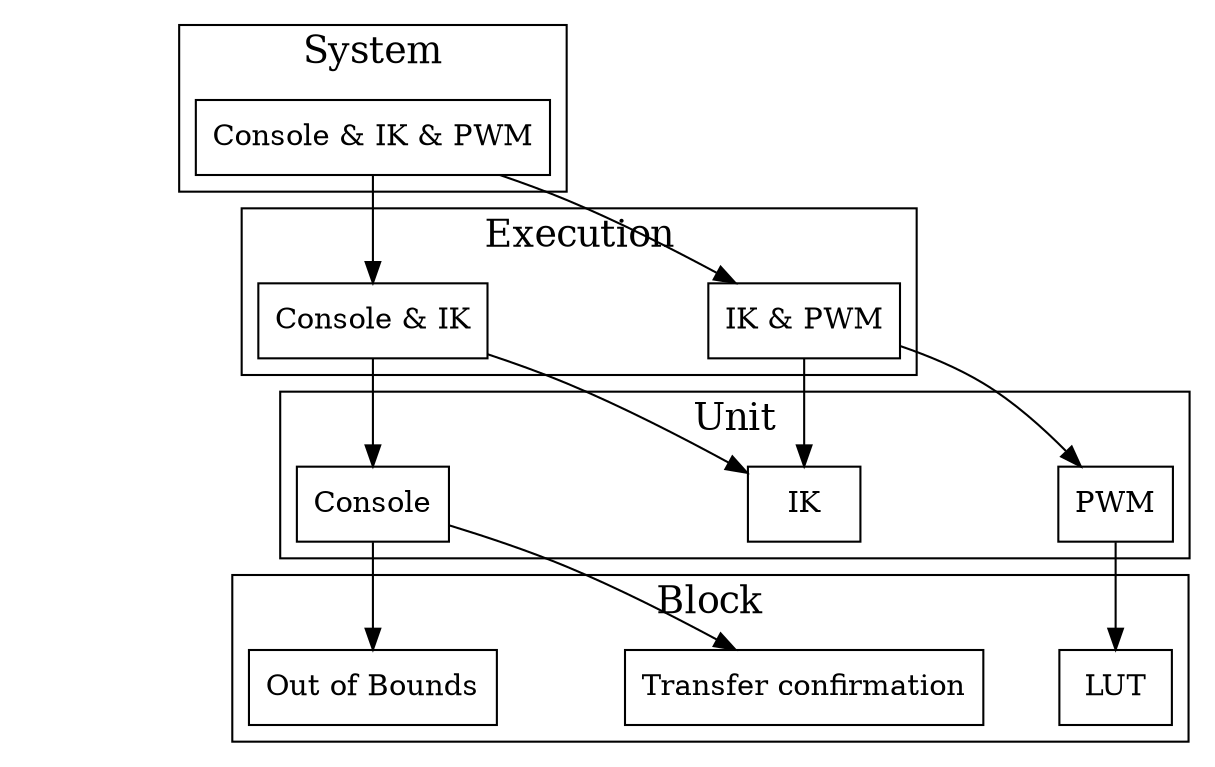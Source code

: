 digraph Testing_Plan {
    rankdir="LR";
    node[shape=box, fontsize=14];
    fontsize=18;
    labeljust="c";

    edge[style=invis, fontsize=12];

    { rank=same;
        0 [style=invis];
        01 [style=invis];
        02 [style=invis];
        03 [style=invis];
        0 -> 01 -> 02 -> 03;
    }

    subgraph clusterSys {
        s1 [label="Console & IK & PWM"];
        label="System";
    }

    subgraph clusterEx {
        e1 [label="Console & IK"];
        e2 [label="IK & PWM"];
        e1 -> e2;
        label="Execution";
    }

    subgraph clusterUnit {
        u1 [label="Console"];
        u2 [label="IK"];
        u3 [label="PWM"];
        u1 -> u2 -> u3;
        label="Unit";
    }

    subgraph clusterBlock {
        b1 [label="Out of Bounds"];
        b2 [label="Transfer confirmation"];
        b3 [label="LUT"];
        b1 -> b2 -> b3;
        label="Block";
    }

    0 -> s1;
    01 -> e1;
    02 -> u1;
    03 -> b1;

    edge[style=solid, constraint=false];
    s1 -> e1;
    s1 -> e2;

    e1 -> u1;
    e1 -> u2;
    e2 -> u2;
    e2 -> u3;

    u1 -> b1;
    u1 -> b2;
    u3 -> b3;
}
